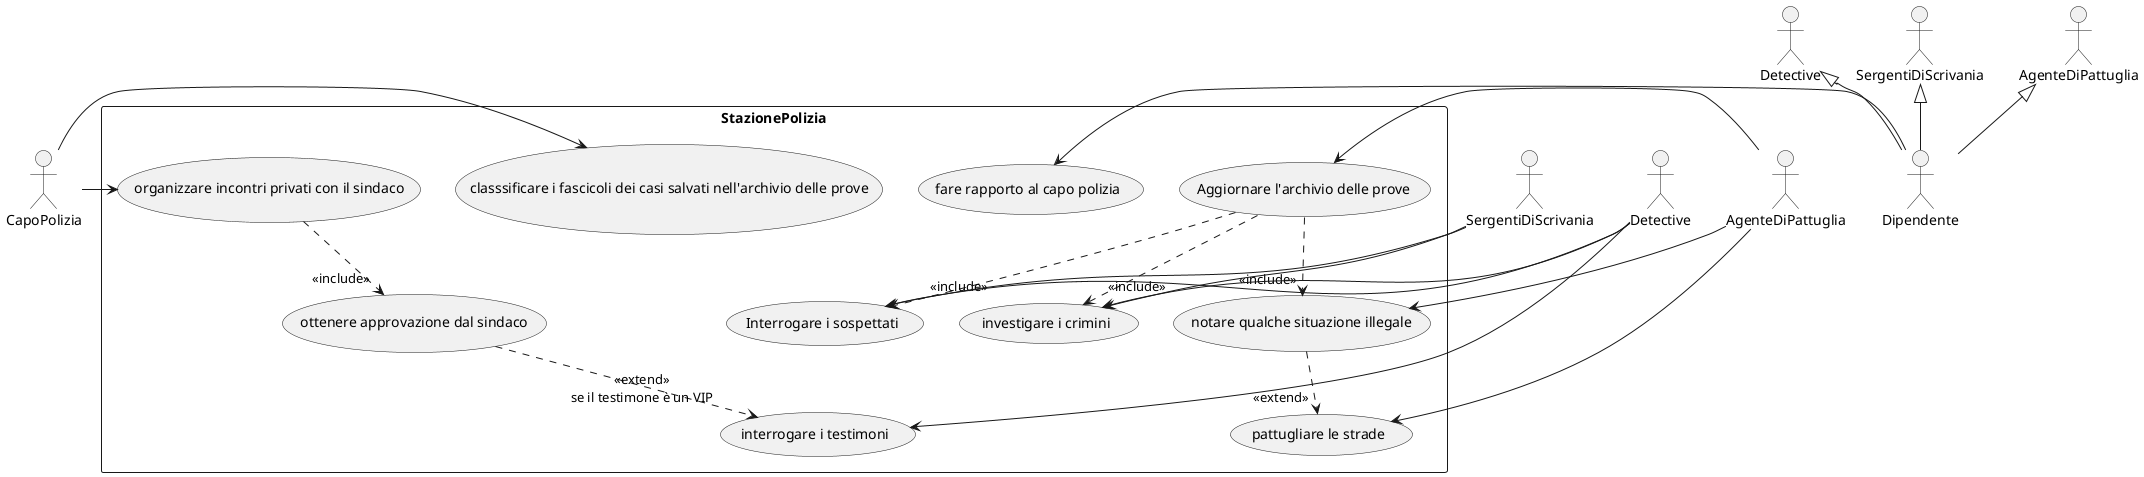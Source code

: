 @startuml

top to bottom direction

:CapoPolizia:
:Dipendente:
:AgenteDiPattuglia: as ap
:SergentiDiScrivania:as ss
:Detective: as d


rectangle StazionePolizia{
(classsificare i fascicoli dei casi salvati nell'archivio delle prove) as cl
(organizzare incontri privati con il sindaco) as mm
(fare rapporto al capo polizia) as rc
(pattugliare le strade) as ps
usecase Aarch as "Aggiornare l'archivio delle prove"
(notare qualche situazione illegale) as ni
(Interrogare i sospettati) as is
(investigare i crimini) as ic
(interrogare i testimoni) as it
(ottenere approvazione dal sindaco) as oa
}


Detective <|-- Dipendente
SergentiDiScrivania <|-- Dipendente
AgenteDiPattuglia <|-- Dipendente
CapoPolizia -> cl
Dipendente -> rc
CapoPolizia -> mm
oa ..> "<<extend>>\nse il testimone è un VIP" it
mm ..> "<<include>>" oa
ap -> ps
Aarch ..> "<<include>>"  ic
ap -> ni
d --> it
Aarch ..> "<<include>>" is
Aarch ..> "<<include>>" ni
ni ..> "<<extend>>" ps
ap -> Aarch
d  --> ic
d --> is
ss --> is
ss --> ic

@enduml